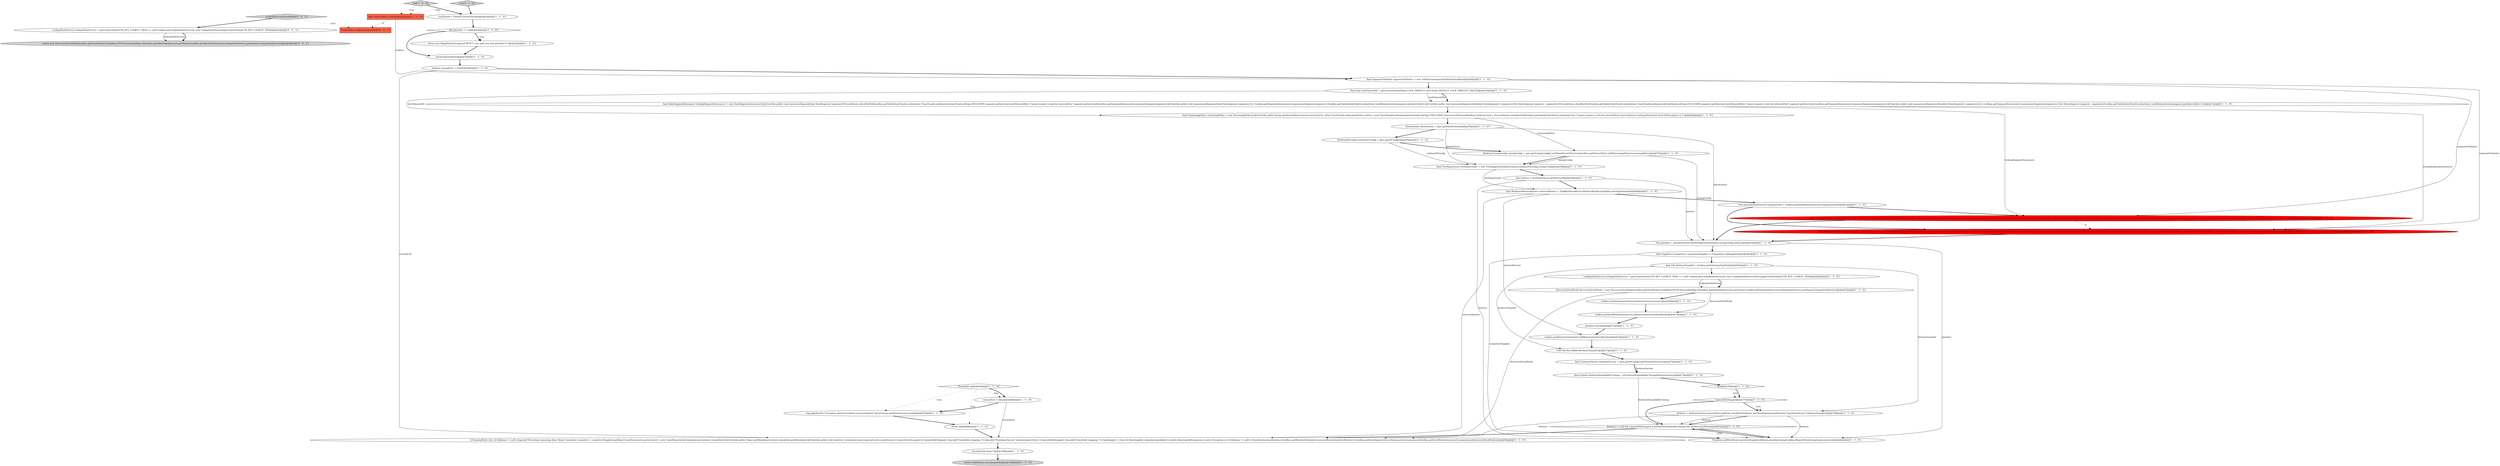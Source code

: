 digraph {
3 [style = filled, label = "runThread = Thread.currentThread()@@@3@@@['1', '1', '0']", fillcolor = white, shape = ellipse image = "AAA0AAABBB1BBB"];
11 [style = filled, label = "this.plumber = plumberSchool.findPlumber(dataSchema,tuningConfig,metrics)@@@63@@@['1', '1', '0']", fillcolor = white, shape = ellipse image = "AAA0AAABBB1BBB"];
16 [style = filled, label = "final boolean firehoseDrainableByClosing = isFirehoseDrainableByClosing(firehoseFactory)@@@75@@@['1', '1', '0']", fillcolor = white, shape = ellipse image = "AAA0AAABBB1BBB"];
46 [style = filled, label = "createDiscoveryDruidNode['0', '0', '1']", fillcolor = lightgray, shape = diamond image = "AAA0AAABBB3BBB"];
19 [style = filled, label = "final File firehoseTempDir = toolbox.getIndexingTmpDir()@@@65@@@['1', '1', '0']", fillcolor = white, shape = ellipse image = "AAA0AAABBB1BBB"];
24 [style = filled, label = "return TaskStatus.success(getId())@@@149@@@['1', '1', '0']", fillcolor = lightgray, shape = ellipse image = "AAA0AAABBB1BBB"];
9 [style = filled, label = "final SegmentPublisher segmentPublisher = new TaskActionSegmentPublisher(toolbox)@@@9@@@['1', '1', '0']", fillcolor = white, shape = ellipse image = "AAA0AAABBB1BBB"];
35 [style = filled, label = "Throwable e@@@85@@@['1', '1', '0']", fillcolor = white, shape = diamond image = "AAA0AAABBB1BBB"];
4 [style = filled, label = "final PlumberSchool plumberSchool = new RealtimePlumberSchool(toolbox.getEmitter(),toolbox.getQueryRunnerFactoryConglomerate(),toolbox.getSegmentPusher(),lockingSegmentAnnouncer,segmentPublisher,toolbox.getSegmentHandoffNotifierFactory(),toolbox.getQueryExecutorService(),toolbox.getIndexMergerV9(),toolbox.getIndexIO(),toolbox.getCache(),toolbox.getCacheConfig(),toolbox.getCachePopulatorStats(),toolbox.getJsonMapper())@@@62@@@['1', '0', '0']", fillcolor = red, shape = ellipse image = "AAA1AAABBB1BBB"];
34 [style = filled, label = "toolbox.getDataSegmentServerAnnouncer().announce()@@@69@@@['1', '1', '0']", fillcolor = white, shape = ellipse image = "AAA0AAABBB1BBB"];
10 [style = filled, label = "final DataSegmentAnnouncer lockingSegmentAnnouncer = new DataSegmentAnnouncer(){@Override public void announceSegment(final DataSegment segment){Preconditions.checkNotNull(toolbox.getTaskActionClient().submit(new TimeChunkLockAcquireAction(TaskLockType.EXCLUSIVE,segment.getInterval(),lockTimeoutMs)),\"Cannot acquire a lock for interval(%s(\",segment.getInterval())toolbox.getSegmentAnnouncer().announceSegment(segment)}@Override public void unannounceSegment(final DataSegment segment){try {toolbox.getSegmentAnnouncer().unannounceSegment(segment)}{toolbox.getTaskActionClient().submit(new LockReleaseAction(segment.getInterval()))}}@Override public void announceSegments(Iterable<DataSegment> segments){for (DataSegment segment : segments){Preconditions.checkNotNull(toolbox.getTaskActionClient().submit(new TimeChunkLockAcquireAction(TaskLockType.EXCLUSIVE,segment.getInterval(),lockTimeoutMs)),\"Cannot acquire a lock for interval(%s(\",segment.getInterval())}toolbox.getSegmentAnnouncer().announceSegments(segments)}@Override public void unannounceSegments(Iterable<DataSegment> segments){try {toolbox.getSegmentAnnouncer().unannounceSegments(segments)}{for (DataSegment segment : segments){toolbox.getTaskActionClient().submit(new LockReleaseAction(segment.getInterval()))}}}}@@@11@@@['1', '1', '0']", fillcolor = white, shape = ellipse image = "AAA0AAABBB1BBB"];
27 [style = filled, label = "toolbox.getMonitorScheduler().addMonitor(metricsMonitor)@@@72@@@['1', '1', '0']", fillcolor = white, shape = ellipse image = "AAA0AAABBB1BBB"];
48 [style = filled, label = "return new DiscoveryDruidNode(toolbox.getDruidNode(),NodeRole.PEON,ImmutableMap.of(toolbox.getDataNodeService().getName(),toolbox.getDataNodeService(),lookupNodeService.getName(),lookupNodeService))@@@4@@@['0', '0', '1']", fillcolor = lightgray, shape = ellipse image = "AAA0AAABBB3BBB"];
26 [style = filled, label = "{if (normalExit) {try {if (firehose != null) {log.info(\"Persisting remaining data.\")final Committer committer = committerSupplier.get()final CountDownLatch persistLatch = new CountDownLatch(1)plumber.persist(new Committer(){@Override public Object getMetadata(){return committer.getMetadata()}@Override public void run(){try {committer.run()}{persistLatch.countDown()}}})persistLatch.await()}if (gracefullyStopped) {log.info(\"Gracefully stopping.\")}{log.info(\"Finishing the job.\")synchronized (this) {if (gracefullyStopped) {log.info(\"Gracefully stopping.\")}{finishingJob = true}}if (finishingJob) {plumber.finishJob()}}}catch (InterruptedException e) catch (Exception e) {if (firehose != null) {CloseQuietly.close(firehose)}toolbox.getMonitorScheduler().removeMonitor(metricsMonitor)}}toolbox.getDataSegmentServerAnnouncer().unannounce()toolbox.getDruidNodeAnnouncer().unannounce(discoveryDruidNode)}@@@90@@@['1', '1', '0']", fillcolor = white, shape = ellipse image = "AAA0AAABBB1BBB"];
40 [style = filled, label = "final Supplier<Committer> committerSupplier = Committers.nilSupplier()@@@64@@@['1', '1', '0']", fillcolor = white, shape = ellipse image = "AAA0AAABBB1BBB"];
6 [style = filled, label = "normalExit = false@@@86@@@['1', '1', '0']", fillcolor = white, shape = ellipse image = "AAA0AAABBB1BBB"];
38 [style = filled, label = "final TaskToolbox toolbox@@@2@@@['1', '1', '0']", fillcolor = tomato, shape = box image = "AAA0AAABBB1BBB"];
12 [style = filled, label = "this.queryRunnerFactoryConglomerate = toolbox.getQueryRunnerFactoryConglomerate()@@@61@@@['1', '1', '0']", fillcolor = white, shape = ellipse image = "AAA0AAABBB1BBB"];
32 [style = filled, label = "final RealtimeMetricsMonitor metricsMonitor = TaskRealtimeMetricsMonitorBuilder.build(this,fireDepartment)@@@60@@@['1', '1', '0']", fillcolor = white, shape = ellipse image = "AAA0AAABBB1BBB"];
39 [style = filled, label = "boolean normalExit = true@@@8@@@['1', '1', '0']", fillcolor = white, shape = ellipse image = "AAA0AAABBB1BBB"];
8 [style = filled, label = "this.metrics = fireDepartment.getMetrics()@@@59@@@['1', '1', '0']", fillcolor = white, shape = ellipse image = "AAA0AAABBB1BBB"];
18 [style = filled, label = "DiscoveryDruidNode discoveryDruidNode = new DiscoveryDruidNode(toolbox.getDruidNode(),NodeRole.PEON,ImmutableMap.of(toolbox.getDataNodeService().getName(),toolbox.getDataNodeService(),lookupNodeService.getName(),lookupNodeService))@@@67@@@['1', '1', '0']", fillcolor = white, shape = ellipse image = "AAA0AAABBB1BBB"];
28 [style = filled, label = "RealtimeTuningConfig tuningConfig = spec.getTuningConfig().withBasePersistDirectory(toolbox.getPersistDir()).withVersioningPolicy(versioningPolicy)@@@57@@@['1', '1', '0']", fillcolor = white, shape = ellipse image = "AAA0AAABBB1BBB"];
22 [style = filled, label = "throw new IllegalStateException(\"WTF?!? run with non-null plumber??!\")@@@5@@@['1', '1', '0']", fillcolor = white, shape = ellipse image = "AAA0AAABBB1BBB"];
13 [style = filled, label = "plumber.startJob()@@@71@@@['1', '1', '0']", fillcolor = white, shape = ellipse image = "AAA0AAABBB1BBB"];
15 [style = filled, label = "this.plumber != null@@@4@@@['1', '1', '0']", fillcolor = white, shape = diamond image = "AAA0AAABBB1BBB"];
41 [style = filled, label = "final long lockTimeoutMs = getContextValue(Tasks.LOCK_TIMEOUT_KEY,Tasks.DEFAULT_LOCK_TIMEOUT_MILLIS)@@@10@@@['1', '1', '0']", fillcolor = white, shape = ellipse image = "AAA0AAABBB1BBB"];
1 [style = filled, label = "this@@@76@@@['1', '1', '0']", fillcolor = white, shape = diamond image = "AAA0AAABBB1BBB"];
14 [style = filled, label = "run['1', '0', '0']", fillcolor = lightgray, shape = diamond image = "AAA0AAABBB1BBB"];
47 [style = filled, label = "LookupNodeService lookupNodeService = getContextValue(CTX_KEY_LOOKUP_TIER) == null? toolbox.getLookupNodeService(): new LookupNodeService(getContextValue(CTX_KEY_LOOKUP_TIER))@@@3@@@['0', '0', '1']", fillcolor = white, shape = ellipse image = "AAA0AAABBB3BBB"];
30 [style = filled, label = "FileUtils.forceMkdir(firehoseTempDir)@@@73@@@['1', '1', '0']", fillcolor = white, shape = ellipse image = "AAA0AAABBB1BBB"];
43 [style = filled, label = "final PlumberSchool plumberSchool = new RealtimePlumberSchool(toolbox.getEmitter(),toolbox.getQueryRunnerFactoryConglomerate(),toolbox.getSegmentPusher(),lockingSegmentAnnouncer,segmentPublisher,toolbox.getSegmentHandoffNotifierFactory(),toolbox.getQueryExecutorService(),toolbox.getJoinableFactory(),toolbox.getIndexMergerV9(),toolbox.getIndexIO(),toolbox.getCache(),toolbox.getCacheConfig(),toolbox.getCachePopulatorStats(),toolbox.getJsonMapper())@@@62@@@['0', '1', '0']", fillcolor = red, shape = ellipse image = "AAA1AAABBB2BBB"];
20 [style = filled, label = "firehose != null && (!gracefullyStopped || firehoseDrainableByClosing) && firehose.hasMore()@@@81@@@['1', '1', '0']", fillcolor = white, shape = diamond image = "AAA0AAABBB1BBB"];
21 [style = filled, label = "log.makeAlert(e,\"Exception aborted realtime processing(%s(\",dataSchema.getDataSource()).emit()@@@87@@@['1', '1', '0']", fillcolor = white, shape = ellipse image = "AAA0AAABBB1BBB"];
37 [style = filled, label = "!gracefullyStopped@@@77@@@['1', '1', '0']", fillcolor = white, shape = diamond image = "AAA0AAABBB1BBB"];
31 [style = filled, label = "final FireDepartment fireDepartment = new FireDepartment(dataSchema,realtimeIOConfig,tuningConfig)@@@58@@@['1', '1', '0']", fillcolor = white, shape = ellipse image = "AAA0AAABBB1BBB"];
42 [style = filled, label = "DataSchema dataSchema = spec.getDataSchema()@@@55@@@['1', '1', '0']", fillcolor = white, shape = ellipse image = "AAA0AAABBB1BBB"];
23 [style = filled, label = "throw e@@@88@@@['1', '1', '0']", fillcolor = white, shape = ellipse image = "AAA0AAABBB1BBB"];
33 [style = filled, label = "RealtimeIOConfig realtimeIOConfig = spec.getIOConfig()@@@56@@@['1', '1', '0']", fillcolor = white, shape = ellipse image = "AAA0AAABBB1BBB"];
7 [style = filled, label = "log.info(\"Job done!\")@@@148@@@['1', '1', '0']", fillcolor = white, shape = ellipse image = "AAA0AAABBB1BBB"];
25 [style = filled, label = "toolbox.getDruidNodeAnnouncer().announce(discoveryDruidNode)@@@70@@@['1', '1', '0']", fillcolor = white, shape = ellipse image = "AAA0AAABBB1BBB"];
5 [style = filled, label = "LookupNodeService lookupNodeService = getContextValue(CTX_KEY_LOOKUP_TIER) == null? toolbox.getLookupNodeService(): new LookupNodeService((String)getContextValue(CTX_KEY_LOOKUP_TIER))@@@66@@@['1', '1', '0']", fillcolor = white, shape = ellipse image = "AAA0AAABBB1BBB"];
2 [style = filled, label = "Plumbers.addNextRow(committerSupplier,firehose,plumber,tuningConfig.isReportParseExceptions(),metrics)@@@82@@@['1', '1', '0']", fillcolor = white, shape = ellipse image = "AAA0AAABBB1BBB"];
0 [style = filled, label = "final VersioningPolicy versioningPolicy = new VersioningPolicy(){@Override public String getVersion(final Interval interval){try {final TimeChunkLockAcquireAction action = new TimeChunkLockAcquireAction(TaskLockType.EXCLUSIVE,interval,lockTimeoutMs)final TaskLock lock = Preconditions.checkNotNull(toolbox.getTaskActionClient().submit(action),\"Cannot acquire a lock for interval(%s(\",interval)return lock.getVersion()}catch (IOException e) }}@@@42@@@['1', '1', '0']", fillcolor = white, shape = ellipse image = "AAA0AAABBB1BBB"];
44 [style = filled, label = "run['0', '1', '0']", fillcolor = lightgray, shape = diamond image = "AAA0AAABBB2BBB"];
36 [style = filled, label = "final FirehoseFactory firehoseFactory = spec.getIOConfig().getFirehoseFactory()@@@74@@@['1', '1', '0']", fillcolor = white, shape = ellipse image = "AAA0AAABBB1BBB"];
29 [style = filled, label = "setupTimeoutAlert()@@@7@@@['1', '1', '0']", fillcolor = white, shape = ellipse image = "AAA0AAABBB1BBB"];
45 [style = filled, label = "TaskToolbox toolbox@@@2@@@['0', '0', '1']", fillcolor = tomato, shape = box image = "AAA0AAABBB3BBB"];
17 [style = filled, label = "firehose = firehoseFactory.connect(Preconditions.checkNotNull(spec.getDataSchema().getParser(),\"inputRowParser\"),firehoseTempDir)@@@78@@@['1', '1', '0']", fillcolor = white, shape = ellipse image = "AAA0AAABBB1BBB"];
14->3 [style = bold, label=""];
47->48 [style = solid, label="lookupNodeService"];
10->4 [style = solid, label="lockingSegmentAnnouncer"];
39->9 [style = bold, label=""];
32->12 [style = bold, label=""];
20->26 [style = bold, label=""];
11->2 [style = solid, label="plumber"];
30->36 [style = bold, label=""];
6->26 [style = solid, label="normalExit"];
18->26 [style = solid, label="discoveryDruidNode"];
19->5 [style = bold, label=""];
41->0 [style = solid, label="lockTimeoutMs"];
40->2 [style = solid, label="committerSupplier"];
9->43 [style = solid, label="segmentPublisher"];
17->20 [style = bold, label=""];
28->11 [style = solid, label="tuningConfig"];
2->20 [style = bold, label=""];
26->7 [style = bold, label=""];
47->48 [style = bold, label=""];
29->39 [style = bold, label=""];
35->6 [style = dotted, label="true"];
33->28 [style = bold, label=""];
27->30 [style = bold, label=""];
0->42 [style = bold, label=""];
44->3 [style = bold, label=""];
35->21 [style = dotted, label="true"];
5->18 [style = solid, label="lookupNodeService"];
43->11 [style = bold, label=""];
7->24 [style = bold, label=""];
32->26 [style = solid, label="metricsMonitor"];
44->38 [style = dotted, label="true"];
32->27 [style = solid, label="metricsMonitor"];
10->0 [style = bold, label=""];
46->45 [style = dotted, label="true"];
36->16 [style = bold, label=""];
17->20 [style = solid, label="firehose"];
15->29 [style = bold, label=""];
41->10 [style = solid, label="lockTimeoutMs"];
21->23 [style = bold, label=""];
42->11 [style = solid, label="dataSchema"];
18->25 [style = solid, label="discoveryDruidNode"];
18->34 [style = bold, label=""];
6->21 [style = bold, label=""];
28->31 [style = bold, label=""];
22->29 [style = bold, label=""];
16->20 [style = solid, label="firehoseDrainableByClosing"];
40->19 [style = bold, label=""];
17->26 [style = solid, label="firehose"];
5->18 [style = bold, label=""];
41->10 [style = bold, label=""];
15->22 [style = bold, label=""];
33->31 [style = solid, label="realtimeIOConfig"];
19->30 [style = solid, label="firehoseTempDir"];
4->43 [style = dashed, label="0"];
13->27 [style = bold, label=""];
16->1 [style = bold, label=""];
39->26 [style = solid, label="normalExit"];
17->2 [style = solid, label="firehose"];
12->43 [style = bold, label=""];
10->43 [style = solid, label="lockingSegmentAnnouncer"];
1->37 [style = dotted, label="true"];
35->23 [style = dotted, label="true"];
31->8 [style = bold, label=""];
1->37 [style = bold, label=""];
42->31 [style = solid, label="dataSchema"];
19->17 [style = solid, label="firehoseTempDir"];
36->16 [style = solid, label="firehoseFactory"];
34->25 [style = bold, label=""];
8->32 [style = bold, label=""];
35->6 [style = bold, label=""];
25->13 [style = bold, label=""];
38->9 [style = solid, label="toolbox"];
37->17 [style = bold, label=""];
8->2 [style = solid, label="metrics"];
37->20 [style = bold, label=""];
9->4 [style = solid, label="segmentPublisher"];
23->26 [style = bold, label=""];
28->31 [style = solid, label="tuningConfig"];
42->33 [style = bold, label=""];
15->22 [style = dotted, label="true"];
3->15 [style = bold, label=""];
46->47 [style = bold, label=""];
11->40 [style = bold, label=""];
20->2 [style = bold, label=""];
9->41 [style = bold, label=""];
37->17 [style = dotted, label="true"];
8->11 [style = solid, label="metrics"];
14->38 [style = dotted, label="true"];
12->4 [style = bold, label=""];
0->28 [style = solid, label="versioningPolicy"];
31->32 [style = solid, label="fireDepartment"];
20->2 [style = dotted, label="true"];
38->45 [style = dashed, label="0"];
4->11 [style = bold, label=""];
}

